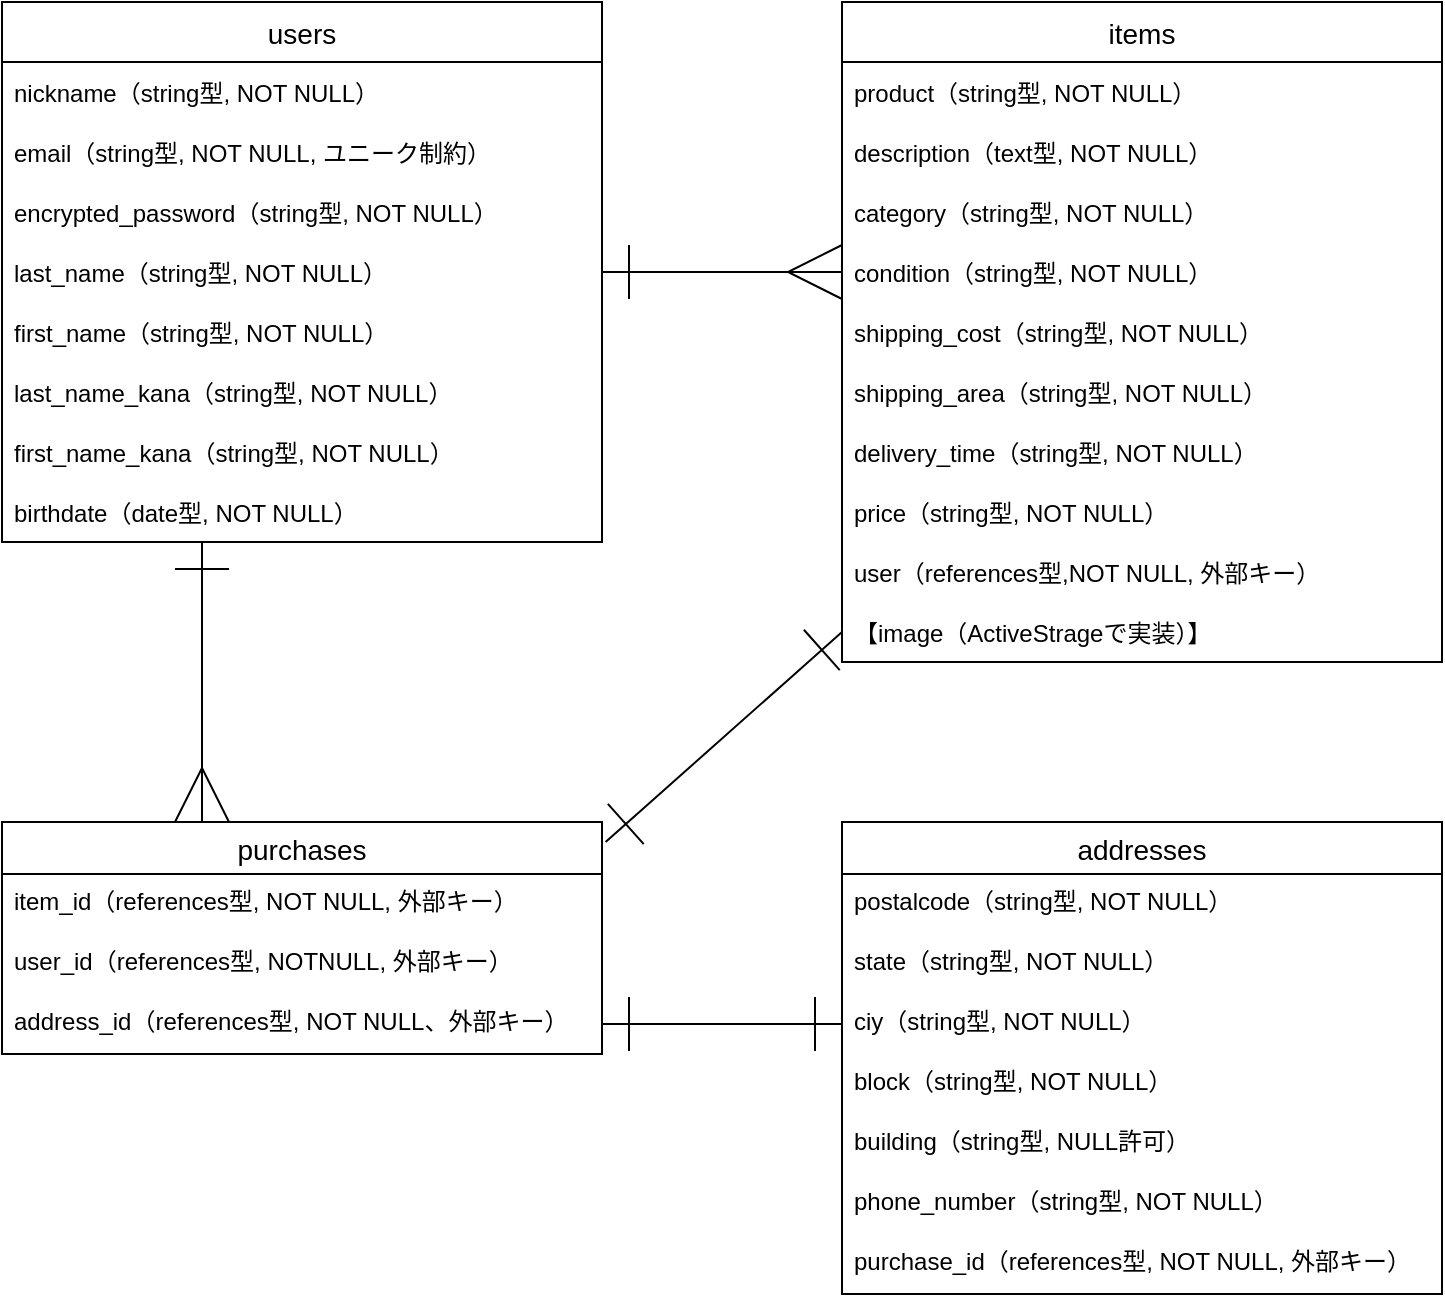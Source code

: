 <mxfile>
    <diagram id="MbLszZCSGQ2Sr2aqlkmU" name="ページ1">
        <mxGraphModel dx="1188" dy="809" grid="1" gridSize="10" guides="1" tooltips="1" connect="1" arrows="1" fold="1" page="1" pageScale="1" pageWidth="827" pageHeight="1169" math="0" shadow="0">
            <root>
                <mxCell id="0"/>
                <mxCell id="1" parent="0"/>
                <mxCell id="DuFoKgF7rCPM_qKYbIZN-1" value="users" style="swimlane;fontStyle=0;childLayout=stackLayout;horizontal=1;startSize=30;horizontalStack=0;resizeParent=1;resizeParentMax=0;resizeLast=0;collapsible=1;marginBottom=0;align=center;fontSize=14;" vertex="1" parent="1">
                    <mxGeometry x="20" y="190" width="300" height="270" as="geometry">
                        <mxRectangle x="20" y="190" width="60" height="30" as="alternateBounds"/>
                    </mxGeometry>
                </mxCell>
                <mxCell id="DuFoKgF7rCPM_qKYbIZN-2" value="nickname（string型, NOT NULL）" style="text;strokeColor=none;fillColor=none;spacingLeft=4;spacingRight=4;overflow=hidden;rotatable=0;points=[[0,0.5],[1,0.5]];portConstraint=eastwest;fontSize=12;verticalAlign=middle;" vertex="1" parent="DuFoKgF7rCPM_qKYbIZN-1">
                    <mxGeometry y="30" width="300" height="30" as="geometry"/>
                </mxCell>
                <mxCell id="DuFoKgF7rCPM_qKYbIZN-3" value="email（string型, NOT NULL, ユニーク制約）" style="text;strokeColor=none;fillColor=none;spacingLeft=4;spacingRight=4;overflow=hidden;rotatable=0;points=[[0,0.5],[1,0.5]];portConstraint=eastwest;fontSize=12;verticalAlign=middle;" vertex="1" parent="DuFoKgF7rCPM_qKYbIZN-1">
                    <mxGeometry y="60" width="300" height="30" as="geometry"/>
                </mxCell>
                <mxCell id="DuFoKgF7rCPM_qKYbIZN-4" value="encrypted_password（string型, NOT NULL）" style="text;strokeColor=none;fillColor=none;spacingLeft=4;spacingRight=4;overflow=hidden;rotatable=0;points=[[0,0.5],[1,0.5]];portConstraint=eastwest;fontSize=12;verticalAlign=middle;" vertex="1" parent="DuFoKgF7rCPM_qKYbIZN-1">
                    <mxGeometry y="90" width="300" height="30" as="geometry"/>
                </mxCell>
                <mxCell id="DuFoKgF7rCPM_qKYbIZN-8" value="last_name（string型, NOT NULL）" style="text;strokeColor=none;fillColor=none;spacingLeft=4;spacingRight=4;overflow=hidden;rotatable=0;points=[[0,0.5],[1,0.5]];portConstraint=eastwest;fontSize=12;verticalAlign=middle;" vertex="1" parent="DuFoKgF7rCPM_qKYbIZN-1">
                    <mxGeometry y="120" width="300" height="30" as="geometry"/>
                </mxCell>
                <mxCell id="DuFoKgF7rCPM_qKYbIZN-31" value="first_name（string型, NOT NULL）" style="text;strokeColor=none;fillColor=none;spacingLeft=4;spacingRight=4;overflow=hidden;rotatable=0;points=[[0,0.5],[1,0.5]];portConstraint=eastwest;fontSize=12;verticalAlign=middle;" vertex="1" parent="DuFoKgF7rCPM_qKYbIZN-1">
                    <mxGeometry y="150" width="300" height="30" as="geometry"/>
                </mxCell>
                <mxCell id="DuFoKgF7rCPM_qKYbIZN-9" value="last_name_kana（string型, NOT NULL）" style="text;strokeColor=none;fillColor=none;spacingLeft=4;spacingRight=4;overflow=hidden;rotatable=0;points=[[0,0.5],[1,0.5]];portConstraint=eastwest;fontSize=12;verticalAlign=middle;" vertex="1" parent="DuFoKgF7rCPM_qKYbIZN-1">
                    <mxGeometry y="180" width="300" height="30" as="geometry"/>
                </mxCell>
                <mxCell id="DuFoKgF7rCPM_qKYbIZN-30" value="first_name_kana（string型, NOT NULL）" style="text;strokeColor=none;fillColor=none;spacingLeft=4;spacingRight=4;overflow=hidden;rotatable=0;points=[[0,0.5],[1,0.5]];portConstraint=eastwest;fontSize=12;verticalAlign=middle;" vertex="1" parent="DuFoKgF7rCPM_qKYbIZN-1">
                    <mxGeometry y="210" width="300" height="30" as="geometry"/>
                </mxCell>
                <mxCell id="DuFoKgF7rCPM_qKYbIZN-10" value="birthdate（date型, NOT NULL）" style="text;strokeColor=none;fillColor=none;spacingLeft=4;spacingRight=4;overflow=hidden;rotatable=0;points=[[0,0.5],[1,0.5]];portConstraint=eastwest;fontSize=12;verticalAlign=middle;" vertex="1" parent="DuFoKgF7rCPM_qKYbIZN-1">
                    <mxGeometry y="240" width="300" height="30" as="geometry"/>
                </mxCell>
                <mxCell id="DuFoKgF7rCPM_qKYbIZN-12" value="items" style="swimlane;fontStyle=0;childLayout=stackLayout;horizontal=1;startSize=30;horizontalStack=0;resizeParent=1;resizeParentMax=0;resizeLast=0;collapsible=1;marginBottom=0;align=center;fontSize=14;" vertex="1" parent="1">
                    <mxGeometry x="440" y="190" width="300" height="330" as="geometry"/>
                </mxCell>
                <mxCell id="DuFoKgF7rCPM_qKYbIZN-14" value="product（string型, NOT NULL）" style="text;strokeColor=none;fillColor=none;spacingLeft=4;spacingRight=4;overflow=hidden;rotatable=0;points=[[0,0.5],[1,0.5]];portConstraint=eastwest;fontSize=12;verticalAlign=middle;" vertex="1" parent="DuFoKgF7rCPM_qKYbIZN-12">
                    <mxGeometry y="30" width="300" height="30" as="geometry"/>
                </mxCell>
                <mxCell id="DuFoKgF7rCPM_qKYbIZN-15" value="description（text型, NOT NULL）" style="text;strokeColor=none;fillColor=none;spacingLeft=4;spacingRight=4;overflow=hidden;rotatable=0;points=[[0,0.5],[1,0.5]];portConstraint=eastwest;fontSize=12;verticalAlign=middle;" vertex="1" parent="DuFoKgF7rCPM_qKYbIZN-12">
                    <mxGeometry y="60" width="300" height="30" as="geometry"/>
                </mxCell>
                <mxCell id="DuFoKgF7rCPM_qKYbIZN-18" value="category（string型, NOT NULL）" style="text;strokeColor=none;fillColor=none;spacingLeft=4;spacingRight=4;overflow=hidden;rotatable=0;points=[[0,0.5],[1,0.5]];portConstraint=eastwest;fontSize=12;verticalAlign=middle;" vertex="1" parent="DuFoKgF7rCPM_qKYbIZN-12">
                    <mxGeometry y="90" width="300" height="30" as="geometry"/>
                </mxCell>
                <mxCell id="DuFoKgF7rCPM_qKYbIZN-19" value="condition（string型, NOT NULL）" style="text;strokeColor=none;fillColor=none;spacingLeft=4;spacingRight=4;overflow=hidden;rotatable=0;points=[[0,0.5],[1,0.5]];portConstraint=eastwest;fontSize=12;verticalAlign=middle;" vertex="1" parent="DuFoKgF7rCPM_qKYbIZN-12">
                    <mxGeometry y="120" width="300" height="30" as="geometry"/>
                </mxCell>
                <mxCell id="DuFoKgF7rCPM_qKYbIZN-20" value="shipping_cost（string型, NOT NULL）" style="text;strokeColor=none;fillColor=none;spacingLeft=4;spacingRight=4;overflow=hidden;rotatable=0;points=[[0,0.5],[1,0.5]];portConstraint=eastwest;fontSize=12;verticalAlign=middle;" vertex="1" parent="DuFoKgF7rCPM_qKYbIZN-12">
                    <mxGeometry y="150" width="300" height="30" as="geometry"/>
                </mxCell>
                <mxCell id="DuFoKgF7rCPM_qKYbIZN-17" value="shipping_area（string型, NOT NULL）" style="text;strokeColor=none;fillColor=none;spacingLeft=4;spacingRight=4;overflow=hidden;rotatable=0;points=[[0,0.5],[1,0.5]];portConstraint=eastwest;fontSize=12;verticalAlign=middle;" vertex="1" parent="DuFoKgF7rCPM_qKYbIZN-12">
                    <mxGeometry y="180" width="300" height="30" as="geometry"/>
                </mxCell>
                <mxCell id="DuFoKgF7rCPM_qKYbIZN-16" value="delivery_time（string型, NOT NULL）" style="text;strokeColor=none;fillColor=none;spacingLeft=4;spacingRight=4;overflow=hidden;rotatable=0;points=[[0,0.5],[1,0.5]];portConstraint=eastwest;fontSize=12;verticalAlign=middle;" vertex="1" parent="DuFoKgF7rCPM_qKYbIZN-12">
                    <mxGeometry y="210" width="300" height="30" as="geometry"/>
                </mxCell>
                <mxCell id="DuFoKgF7rCPM_qKYbIZN-22" value="price（string型, NOT NULL）" style="text;strokeColor=none;fillColor=none;spacingLeft=4;spacingRight=4;overflow=hidden;rotatable=0;points=[[0,0.5],[1,0.5]];portConstraint=eastwest;fontSize=12;verticalAlign=middle;" vertex="1" parent="DuFoKgF7rCPM_qKYbIZN-12">
                    <mxGeometry y="240" width="300" height="30" as="geometry"/>
                </mxCell>
                <mxCell id="DuFoKgF7rCPM_qKYbIZN-40" value="user（references型,NOT NULL, 外部キー）" style="text;strokeColor=none;fillColor=none;spacingLeft=4;spacingRight=4;overflow=hidden;rotatable=0;points=[[0,0.5],[1,0.5]];portConstraint=eastwest;fontSize=12;verticalAlign=middle;" vertex="1" parent="DuFoKgF7rCPM_qKYbIZN-12">
                    <mxGeometry y="270" width="300" height="30" as="geometry"/>
                </mxCell>
                <mxCell id="DuFoKgF7rCPM_qKYbIZN-13" value="【image（ActiveStrageで実装）】" style="text;strokeColor=none;fillColor=none;spacingLeft=4;spacingRight=4;overflow=hidden;rotatable=0;points=[[0,0.5],[1,0.5]];portConstraint=eastwest;fontSize=12;verticalAlign=middle;" vertex="1" parent="DuFoKgF7rCPM_qKYbIZN-12">
                    <mxGeometry y="300" width="300" height="30" as="geometry"/>
                </mxCell>
                <mxCell id="DuFoKgF7rCPM_qKYbIZN-23" style="edgeStyle=none;html=1;startArrow=ERone;startFill=0;endArrow=ERmany;endFill=0;endSize=25;startSize=25;entryX=0;entryY=0.5;entryDx=0;entryDy=0;exitX=1;exitY=0.5;exitDx=0;exitDy=0;" edge="1" parent="1" source="DuFoKgF7rCPM_qKYbIZN-8" target="DuFoKgF7rCPM_qKYbIZN-19">
                    <mxGeometry relative="1" as="geometry">
                        <mxPoint x="270" y="325" as="sourcePoint"/>
                        <mxPoint x="340" y="309.651" as="targetPoint"/>
                        <Array as="points"/>
                    </mxGeometry>
                </mxCell>
                <mxCell id="DuFoKgF7rCPM_qKYbIZN-26" value="addresses" style="swimlane;fontStyle=0;childLayout=stackLayout;horizontal=1;startSize=26;horizontalStack=0;resizeParent=1;resizeParentMax=0;resizeLast=0;collapsible=1;marginBottom=0;align=center;fontSize=14;" vertex="1" parent="1">
                    <mxGeometry x="440" y="600" width="300" height="236" as="geometry"/>
                </mxCell>
                <mxCell id="DuFoKgF7rCPM_qKYbIZN-27" value="postalcode（string型, NOT NULL）" style="text;strokeColor=none;fillColor=none;spacingLeft=4;spacingRight=4;overflow=hidden;rotatable=0;points=[[0,0.5],[1,0.5]];portConstraint=eastwest;fontSize=12;" vertex="1" parent="DuFoKgF7rCPM_qKYbIZN-26">
                    <mxGeometry y="26" width="300" height="30" as="geometry"/>
                </mxCell>
                <mxCell id="DuFoKgF7rCPM_qKYbIZN-28" value="state（string型, NOT NULL）" style="text;strokeColor=none;fillColor=none;spacingLeft=4;spacingRight=4;overflow=hidden;rotatable=0;points=[[0,0.5],[1,0.5]];portConstraint=eastwest;fontSize=12;" vertex="1" parent="DuFoKgF7rCPM_qKYbIZN-26">
                    <mxGeometry y="56" width="300" height="30" as="geometry"/>
                </mxCell>
                <mxCell id="DuFoKgF7rCPM_qKYbIZN-42" value="ciy（string型, NOT NULL）" style="text;strokeColor=none;fillColor=none;spacingLeft=4;spacingRight=4;overflow=hidden;rotatable=0;points=[[0,0.5],[1,0.5]];portConstraint=eastwest;fontSize=12;" vertex="1" parent="DuFoKgF7rCPM_qKYbIZN-26">
                    <mxGeometry y="86" width="300" height="30" as="geometry"/>
                </mxCell>
                <mxCell id="DuFoKgF7rCPM_qKYbIZN-29" value="block（string型, NOT NULL）" style="text;strokeColor=none;fillColor=none;spacingLeft=4;spacingRight=4;overflow=hidden;rotatable=0;points=[[0,0.5],[1,0.5]];portConstraint=eastwest;fontSize=12;" vertex="1" parent="DuFoKgF7rCPM_qKYbIZN-26">
                    <mxGeometry y="116" width="300" height="30" as="geometry"/>
                </mxCell>
                <mxCell id="DuFoKgF7rCPM_qKYbIZN-41" value="building（string型, NULL許可）" style="text;strokeColor=none;fillColor=none;spacingLeft=4;spacingRight=4;overflow=hidden;rotatable=0;points=[[0,0.5],[1,0.5]];portConstraint=eastwest;fontSize=12;" vertex="1" parent="DuFoKgF7rCPM_qKYbIZN-26">
                    <mxGeometry y="146" width="300" height="30" as="geometry"/>
                </mxCell>
                <mxCell id="DuFoKgF7rCPM_qKYbIZN-43" value="phone_number（string型, NOT NULL）" style="text;strokeColor=none;fillColor=none;spacingLeft=4;spacingRight=4;overflow=hidden;rotatable=0;points=[[0,0.5],[1,0.5]];portConstraint=eastwest;fontSize=12;" vertex="1" parent="DuFoKgF7rCPM_qKYbIZN-26">
                    <mxGeometry y="176" width="300" height="30" as="geometry"/>
                </mxCell>
                <mxCell id="DuFoKgF7rCPM_qKYbIZN-50" value="purchase_id（references型, NOT NULL, 外部キー）" style="text;strokeColor=none;fillColor=none;spacingLeft=4;spacingRight=4;overflow=hidden;rotatable=0;points=[[0,0.5],[1,0.5]];portConstraint=eastwest;fontSize=12;" vertex="1" parent="DuFoKgF7rCPM_qKYbIZN-26">
                    <mxGeometry y="206" width="300" height="30" as="geometry"/>
                </mxCell>
                <mxCell id="DuFoKgF7rCPM_qKYbIZN-44" value="purchases" style="swimlane;fontStyle=0;childLayout=stackLayout;horizontal=1;startSize=26;horizontalStack=0;resizeParent=1;resizeParentMax=0;resizeLast=0;collapsible=1;marginBottom=0;align=center;fontSize=14;" vertex="1" parent="1">
                    <mxGeometry x="20" y="600" width="300" height="116" as="geometry"/>
                </mxCell>
                <mxCell id="DuFoKgF7rCPM_qKYbIZN-45" value="item_id（references型, NOT NULL, 外部キー）" style="text;strokeColor=none;fillColor=none;spacingLeft=4;spacingRight=4;overflow=hidden;rotatable=0;points=[[0,0.5],[1,0.5]];portConstraint=eastwest;fontSize=12;" vertex="1" parent="DuFoKgF7rCPM_qKYbIZN-44">
                    <mxGeometry y="26" width="300" height="30" as="geometry"/>
                </mxCell>
                <mxCell id="DuFoKgF7rCPM_qKYbIZN-46" value="user_id（references型, NOTNULL, 外部キー）" style="text;strokeColor=none;fillColor=none;spacingLeft=4;spacingRight=4;overflow=hidden;rotatable=0;points=[[0,0.5],[1,0.5]];portConstraint=eastwest;fontSize=12;" vertex="1" parent="DuFoKgF7rCPM_qKYbIZN-44">
                    <mxGeometry y="56" width="300" height="30" as="geometry"/>
                </mxCell>
                <mxCell id="DuFoKgF7rCPM_qKYbIZN-47" value="address_id（references型, NOT NULL、外部キー）" style="text;strokeColor=none;fillColor=none;spacingLeft=4;spacingRight=4;overflow=hidden;rotatable=0;points=[[0,0.5],[1,0.5]];portConstraint=eastwest;fontSize=12;" vertex="1" parent="DuFoKgF7rCPM_qKYbIZN-44">
                    <mxGeometry y="86" width="300" height="30" as="geometry"/>
                </mxCell>
                <mxCell id="DuFoKgF7rCPM_qKYbIZN-49" style="edgeStyle=none;html=1;exitX=1;exitY=0.5;exitDx=0;exitDy=0;entryX=0;entryY=0.5;entryDx=0;entryDy=0;startArrow=ERone;startFill=0;endArrow=ERone;endFill=0;startSize=25;endSize=25;" edge="1" parent="1" source="DuFoKgF7rCPM_qKYbIZN-47" target="DuFoKgF7rCPM_qKYbIZN-42">
                    <mxGeometry relative="1" as="geometry"/>
                </mxCell>
                <mxCell id="DuFoKgF7rCPM_qKYbIZN-51" style="edgeStyle=none;html=1;startArrow=ERone;startFill=0;endArrow=ERmany;endFill=0;startSize=25;endSize=25;" edge="1" parent="1">
                    <mxGeometry relative="1" as="geometry">
                        <mxPoint x="120" y="460" as="sourcePoint"/>
                        <mxPoint x="120" y="600" as="targetPoint"/>
                    </mxGeometry>
                </mxCell>
                <mxCell id="DuFoKgF7rCPM_qKYbIZN-52" style="edgeStyle=none;html=1;exitX=0;exitY=0.5;exitDx=0;exitDy=0;startArrow=ERone;startFill=0;endArrow=ERone;endFill=0;startSize=25;endSize=25;entryX=1.006;entryY=0.086;entryDx=0;entryDy=0;entryPerimeter=0;" edge="1" parent="1" source="DuFoKgF7rCPM_qKYbIZN-13" target="DuFoKgF7rCPM_qKYbIZN-44">
                    <mxGeometry relative="1" as="geometry"/>
                </mxCell>
            </root>
        </mxGraphModel>
    </diagram>
</mxfile>